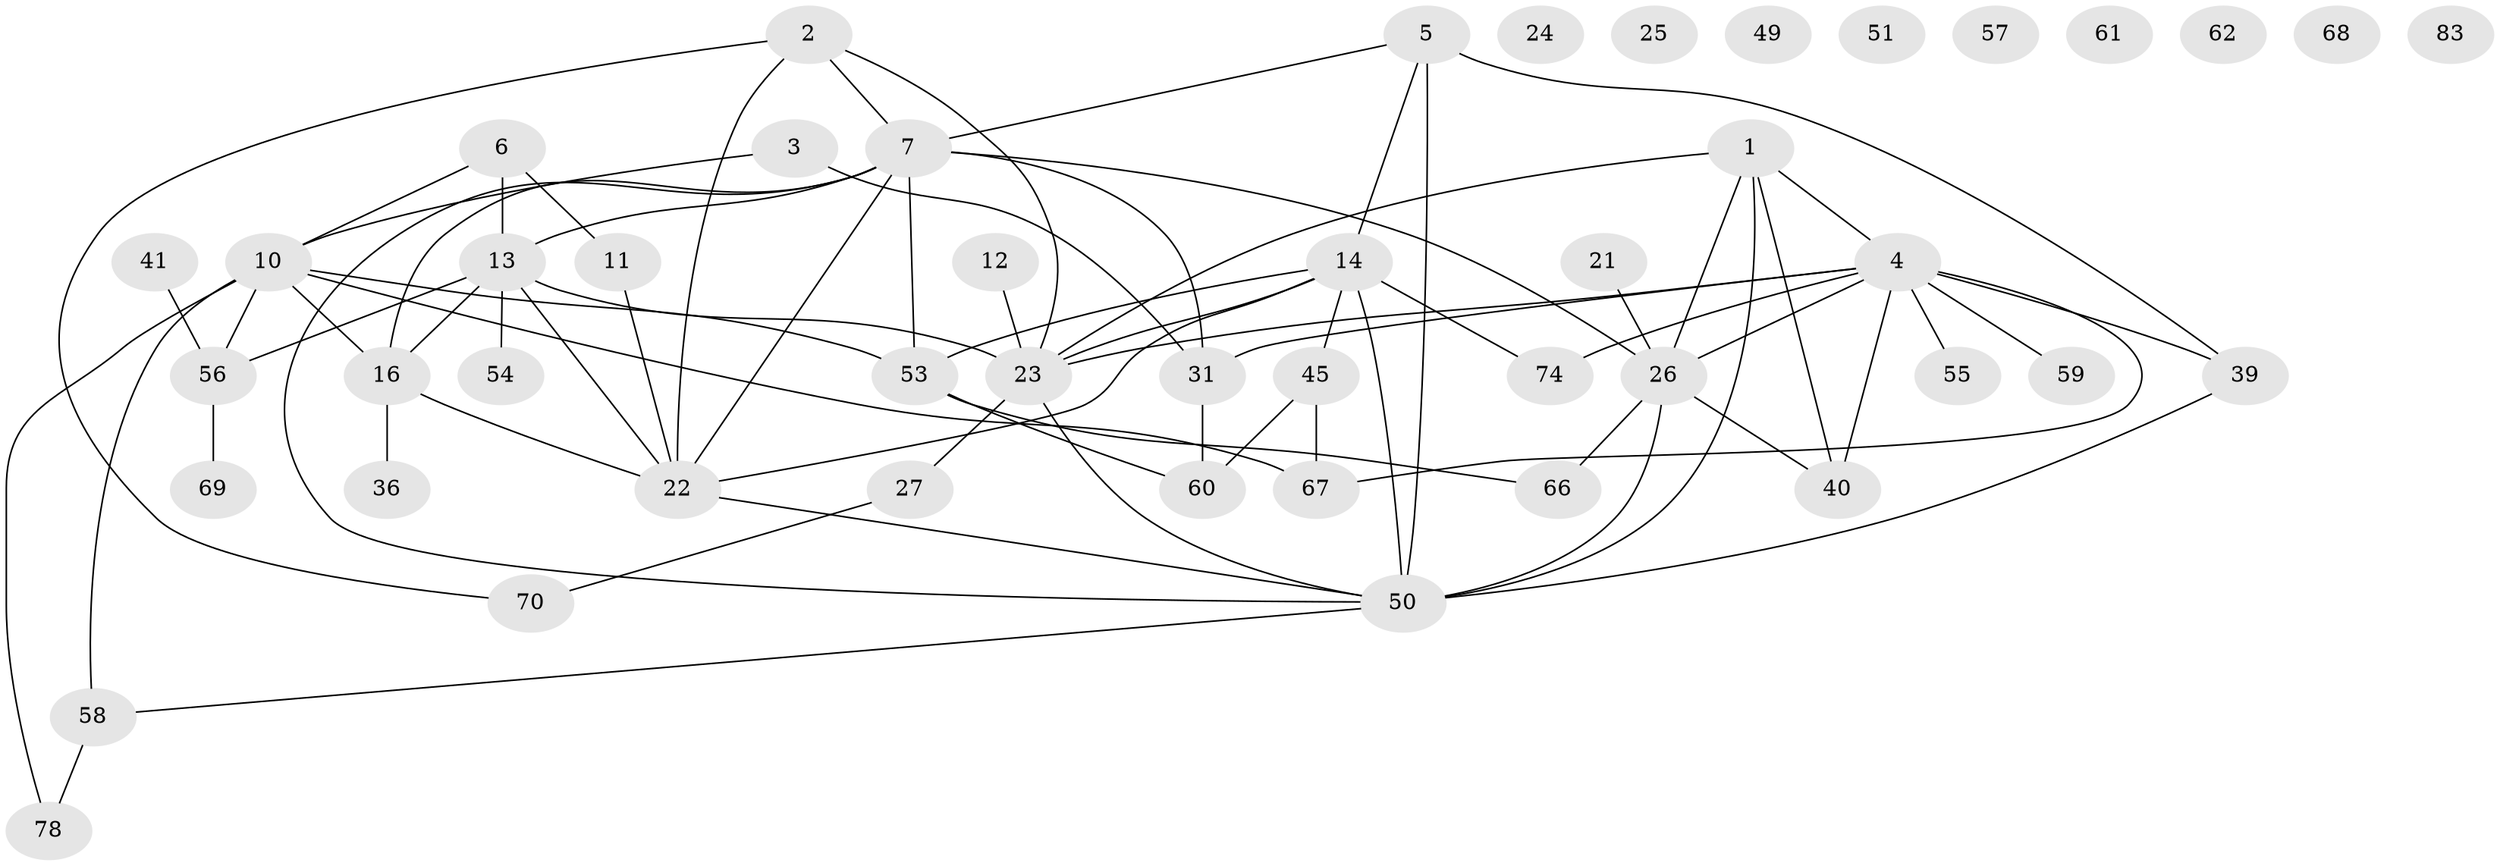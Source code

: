 // original degree distribution, {1: 0.12631578947368421, 2: 0.3263157894736842, 4: 0.10526315789473684, 3: 0.15789473684210525, 6: 0.05263157894736842, 7: 0.031578947368421054, 5: 0.10526315789473684, 0: 0.09473684210526316}
// Generated by graph-tools (version 1.1) at 2025/12/03/09/25 04:12:52]
// undirected, 47 vertices, 73 edges
graph export_dot {
graph [start="1"]
  node [color=gray90,style=filled];
  1 [super="+8"];
  2 [super="+42"];
  3;
  4 [super="+38"];
  5 [super="+32"];
  6 [super="+46+18+30"];
  7 [super="+9"];
  10 [super="+77+79"];
  11;
  12 [super="+87+75"];
  13 [super="+92+43"];
  14 [super="+15"];
  16 [super="+17"];
  21 [super="+85"];
  22 [super="+37+29+48"];
  23 [super="+80+28+76+47"];
  24;
  25;
  26 [super="+52"];
  27;
  31 [super="+63"];
  36 [super="+84"];
  39 [super="+89"];
  40 [super="+95"];
  41;
  45 [super="+90"];
  49;
  50 [super="+82+71"];
  51;
  53 [super="+73"];
  54;
  55;
  56 [super="+65"];
  57;
  58;
  59 [super="+93"];
  60;
  61;
  62;
  66;
  67;
  68;
  69;
  70;
  74;
  78;
  83;
  1 -- 50;
  1 -- 4;
  1 -- 40;
  1 -- 26;
  1 -- 23;
  2 -- 70;
  2 -- 7;
  2 -- 22;
  2 -- 23;
  3 -- 10;
  3 -- 31;
  4 -- 59;
  4 -- 67;
  4 -- 39;
  4 -- 40;
  4 -- 74;
  4 -- 55;
  4 -- 26 [weight=2];
  4 -- 23;
  4 -- 31;
  5 -- 50;
  5 -- 39;
  5 -- 7;
  5 -- 14;
  6 -- 10;
  6 -- 11;
  6 -- 13;
  7 -- 53 [weight=2];
  7 -- 13;
  7 -- 16;
  7 -- 50;
  7 -- 22;
  7 -- 26;
  7 -- 31;
  10 -- 67;
  10 -- 53;
  10 -- 78;
  10 -- 58;
  10 -- 56;
  10 -- 16;
  11 -- 22;
  12 -- 23;
  13 -- 54;
  13 -- 23;
  13 -- 22;
  13 -- 56;
  13 -- 16;
  14 -- 74;
  14 -- 45;
  14 -- 53 [weight=2];
  14 -- 23 [weight=2];
  14 -- 50 [weight=2];
  14 -- 22;
  16 -- 36;
  16 -- 22 [weight=2];
  21 -- 26 [weight=2];
  22 -- 50;
  23 -- 50 [weight=2];
  23 -- 27;
  26 -- 66;
  26 -- 40;
  26 -- 50;
  27 -- 70;
  31 -- 60;
  39 -- 50;
  41 -- 56;
  45 -- 67;
  45 -- 60;
  50 -- 58;
  53 -- 60;
  53 -- 66;
  56 -- 69;
  58 -- 78;
}
